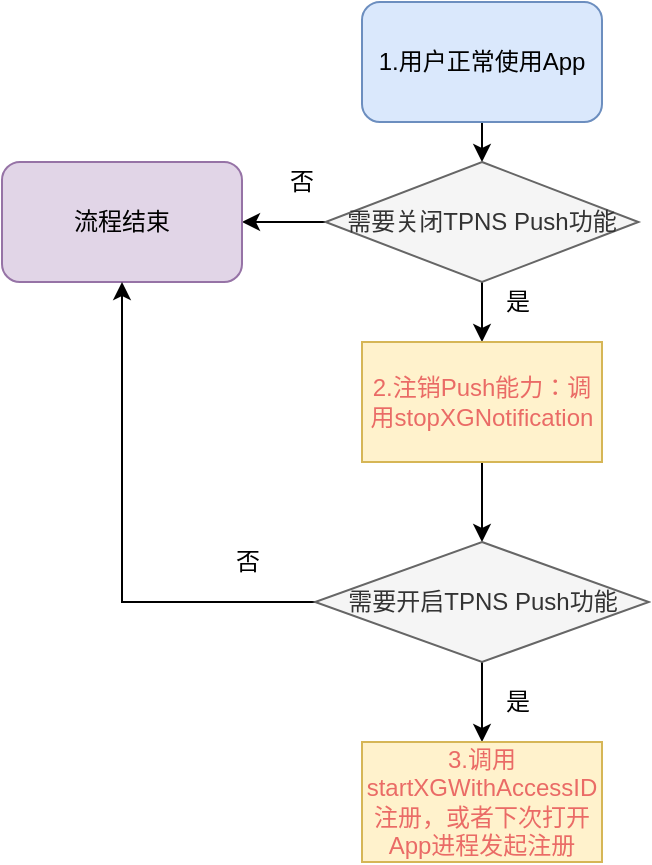 <mxfile version="13.10.5" type="github">
  <diagram id="aO1eOkZDY7WPiUBtDeaC" name="Page-1">
    <mxGraphModel dx="706" dy="1809" grid="1" gridSize="10" guides="1" tooltips="1" connect="1" arrows="1" fold="1" page="1" pageScale="1" pageWidth="827" pageHeight="1169" math="0" shadow="0">
      <root>
        <mxCell id="0" />
        <mxCell id="1" parent="0" />
        <mxCell id="tNu2i4uStRJp1bbuR9BI-1" value="" style="endArrow=classic;html=1;exitX=0.5;exitY=1;exitDx=0;exitDy=0;entryX=0.5;entryY=0;entryDx=0;entryDy=0;" edge="1" parent="1" source="tNu2i4uStRJp1bbuR9BI-2">
          <mxGeometry width="50" height="50" relative="1" as="geometry">
            <mxPoint x="460" y="90" as="sourcePoint" />
            <mxPoint x="460" y="110" as="targetPoint" />
          </mxGeometry>
        </mxCell>
        <mxCell id="tNu2i4uStRJp1bbuR9BI-2" value="&lt;font face=&quot;helvetica&quot;&gt;1.用户正常使用App&lt;/font&gt;" style="rounded=1;whiteSpace=wrap;html=1;fillColor=#dae8fc;strokeColor=#6c8ebf;" vertex="1" parent="1">
          <mxGeometry x="400" y="30" width="120" height="60" as="geometry" />
        </mxCell>
        <mxCell id="tNu2i4uStRJp1bbuR9BI-3" value="是" style="text;html=1;strokeColor=none;fillColor=none;align=center;verticalAlign=middle;whiteSpace=wrap;rounded=0;" vertex="1" parent="1">
          <mxGeometry x="458" y="170" width="40" height="20" as="geometry" />
        </mxCell>
        <mxCell id="tNu2i4uStRJp1bbuR9BI-4" style="edgeStyle=orthogonalEdgeStyle;rounded=0;orthogonalLoop=1;jettySize=auto;html=1;exitX=0;exitY=0.5;exitDx=0;exitDy=0;entryX=1;entryY=0.5;entryDx=0;entryDy=0;" edge="1" parent="1" source="tNu2i4uStRJp1bbuR9BI-6" target="tNu2i4uStRJp1bbuR9BI-7">
          <mxGeometry relative="1" as="geometry" />
        </mxCell>
        <mxCell id="tNu2i4uStRJp1bbuR9BI-5" style="edgeStyle=orthogonalEdgeStyle;rounded=0;orthogonalLoop=1;jettySize=auto;html=1;exitX=0.5;exitY=1;exitDx=0;exitDy=0;entryX=0.5;entryY=0;entryDx=0;entryDy=0;" edge="1" parent="1" source="tNu2i4uStRJp1bbuR9BI-6" target="tNu2i4uStRJp1bbuR9BI-10">
          <mxGeometry relative="1" as="geometry" />
        </mxCell>
        <mxCell id="tNu2i4uStRJp1bbuR9BI-6" value="需要关闭TPNS Push功能" style="rhombus;whiteSpace=wrap;html=1;fillColor=#f5f5f5;strokeColor=#666666;fontColor=#333333;" vertex="1" parent="1">
          <mxGeometry x="381.77" y="110" width="156.44" height="60" as="geometry" />
        </mxCell>
        <mxCell id="tNu2i4uStRJp1bbuR9BI-7" value="&lt;font face=&quot;helvetica&quot;&gt;流程结束&lt;br&gt;&lt;/font&gt;" style="rounded=1;whiteSpace=wrap;html=1;fillColor=#e1d5e7;strokeColor=#9673a6;" vertex="1" parent="1">
          <mxGeometry x="220" y="110" width="120" height="60" as="geometry" />
        </mxCell>
        <mxCell id="tNu2i4uStRJp1bbuR9BI-8" value="否" style="text;html=1;strokeColor=none;fillColor=none;align=center;verticalAlign=middle;whiteSpace=wrap;rounded=0;" vertex="1" parent="1">
          <mxGeometry x="350" y="110" width="40" height="20" as="geometry" />
        </mxCell>
        <mxCell id="tNu2i4uStRJp1bbuR9BI-9" style="edgeStyle=orthogonalEdgeStyle;rounded=0;orthogonalLoop=1;jettySize=auto;html=1;exitX=0.5;exitY=1;exitDx=0;exitDy=0;entryX=0.5;entryY=0;entryDx=0;entryDy=0;" edge="1" parent="1" source="tNu2i4uStRJp1bbuR9BI-10" target="tNu2i4uStRJp1bbuR9BI-13">
          <mxGeometry relative="1" as="geometry" />
        </mxCell>
        <mxCell id="tNu2i4uStRJp1bbuR9BI-10" value="&lt;font face=&quot;helvetica&quot;&gt;&lt;font color=&quot;#ea6b66&quot;&gt;2.注销Push能力：调用stopXGNotification&lt;/font&gt;&lt;br&gt;&lt;/font&gt;" style="rounded=0;whiteSpace=wrap;html=1;fillColor=#fff2cc;strokeColor=#d6b656;" vertex="1" parent="1">
          <mxGeometry x="400" y="200" width="120" height="60" as="geometry" />
        </mxCell>
        <mxCell id="tNu2i4uStRJp1bbuR9BI-11" style="edgeStyle=orthogonalEdgeStyle;rounded=0;orthogonalLoop=1;jettySize=auto;html=1;exitX=0;exitY=0.5;exitDx=0;exitDy=0;entryX=0.5;entryY=1;entryDx=0;entryDy=0;" edge="1" parent="1" source="tNu2i4uStRJp1bbuR9BI-13" target="tNu2i4uStRJp1bbuR9BI-7">
          <mxGeometry relative="1" as="geometry" />
        </mxCell>
        <mxCell id="tNu2i4uStRJp1bbuR9BI-12" style="edgeStyle=orthogonalEdgeStyle;rounded=0;orthogonalLoop=1;jettySize=auto;html=1;exitX=0.5;exitY=1;exitDx=0;exitDy=0;entryX=0.5;entryY=0;entryDx=0;entryDy=0;" edge="1" parent="1" source="tNu2i4uStRJp1bbuR9BI-13" target="tNu2i4uStRJp1bbuR9BI-15">
          <mxGeometry relative="1" as="geometry" />
        </mxCell>
        <mxCell id="tNu2i4uStRJp1bbuR9BI-13" value="需要开启TPNS Push功能" style="rhombus;whiteSpace=wrap;html=1;fillColor=#f5f5f5;strokeColor=#666666;fontColor=#333333;" vertex="1" parent="1">
          <mxGeometry x="376.56" y="300" width="166.87" height="60" as="geometry" />
        </mxCell>
        <mxCell id="tNu2i4uStRJp1bbuR9BI-14" value="否" style="text;html=1;strokeColor=none;fillColor=none;align=center;verticalAlign=middle;whiteSpace=wrap;rounded=0;" vertex="1" parent="1">
          <mxGeometry x="323" y="300" width="40" height="20" as="geometry" />
        </mxCell>
        <mxCell id="tNu2i4uStRJp1bbuR9BI-15" value="&lt;font color=&quot;#ea6b66&quot;&gt;3.&lt;/font&gt;&lt;span style=&quot;font-family: &amp;#34;helvetica&amp;#34;&quot;&gt;&lt;font color=&quot;#ea6b66&quot;&gt;调用startXGWithAccessID&lt;br&gt;注册，或者下次打开App进程发起注册&lt;/font&gt;&lt;br&gt;&lt;/span&gt;" style="rounded=0;whiteSpace=wrap;html=1;fillColor=#fff2cc;strokeColor=#d6b656;" vertex="1" parent="1">
          <mxGeometry x="400" y="400" width="120" height="60" as="geometry" />
        </mxCell>
        <mxCell id="tNu2i4uStRJp1bbuR9BI-16" value="是" style="text;html=1;strokeColor=none;fillColor=none;align=center;verticalAlign=middle;whiteSpace=wrap;rounded=0;" vertex="1" parent="1">
          <mxGeometry x="458" y="370" width="40" height="20" as="geometry" />
        </mxCell>
      </root>
    </mxGraphModel>
  </diagram>
</mxfile>
